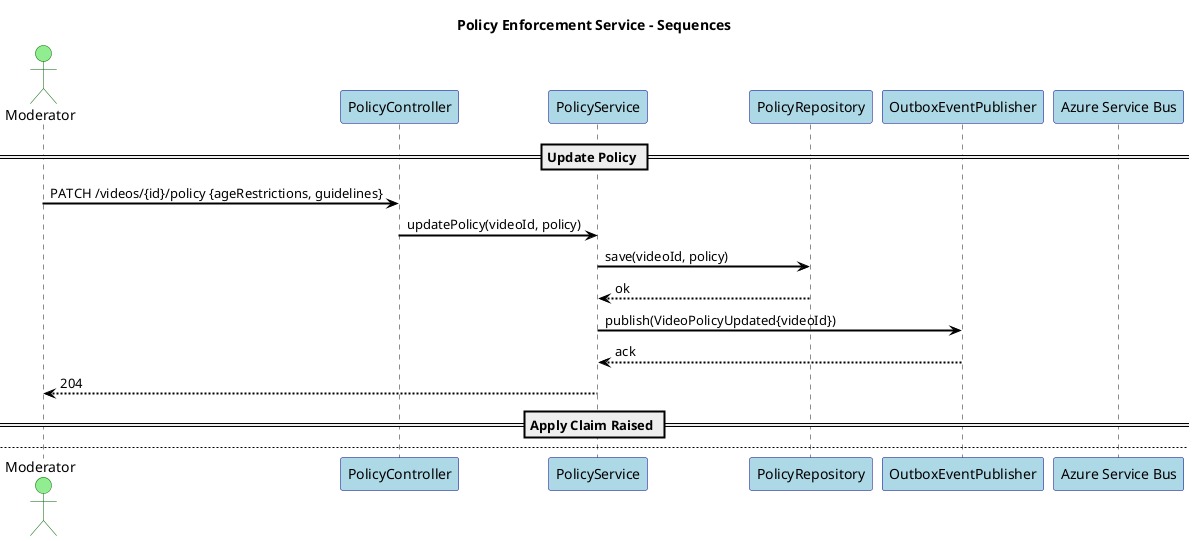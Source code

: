 @startuml
title Policy Enforcement Service - Sequences

skinparam shadowing false
skinparam fontName "Helvetica"
skinparam titleFontName "Helvetica"
skinparam legendFontName "Helvetica"
skinparam noteFontName "Helvetica"
skinparam backgroundColor white
skinparam participantBackgroundColor lightblue
skinparam participantBorderColor darkblue
skinparam actorBackgroundColor lightgreen
skinparam actorBorderColor darkgreen
skinparam arrowColor black
skinparam arrowThickness 2
skinparam sequenceArrowThickness 2
skinparam sequenceMessageAlignment left
skinparam sequenceReferenceBackgroundColor lightyellow
skinparam sequenceReferenceBorderColor black


actor Moderator
participant "PolicyController" as C
participant "PolicyService" as S
participant "PolicyRepository" as Repo
participant "OutboxEventPublisher" as Outbox
participant "Azure Service Bus" as Bus

== Update Policy ==
Moderator -> C: PATCH /videos/{id}/policy {ageRestrictions, guidelines}
C -> S: updatePolicy(videoId, policy)
S -> Repo: save(videoId, policy)
Repo --> S: ok
S -> Outbox: publish(VideoPolicyUpdated{videoId})
Outbox --> S: ack
S --> Moderator: 204

== Apply Claim Raised ==
newpage Apply Claim
Bus -> S: ContentClaimRaised{videoId, claimId}
S -> Repo: findByVideo(videoId)
Repo --> S: Policy
S -> Repo: updateBlocks(videoId, regions)
S -> Outbox: publish(VideoBlocked{videoId, regions})
Outbox --> S: ack

@enduml
